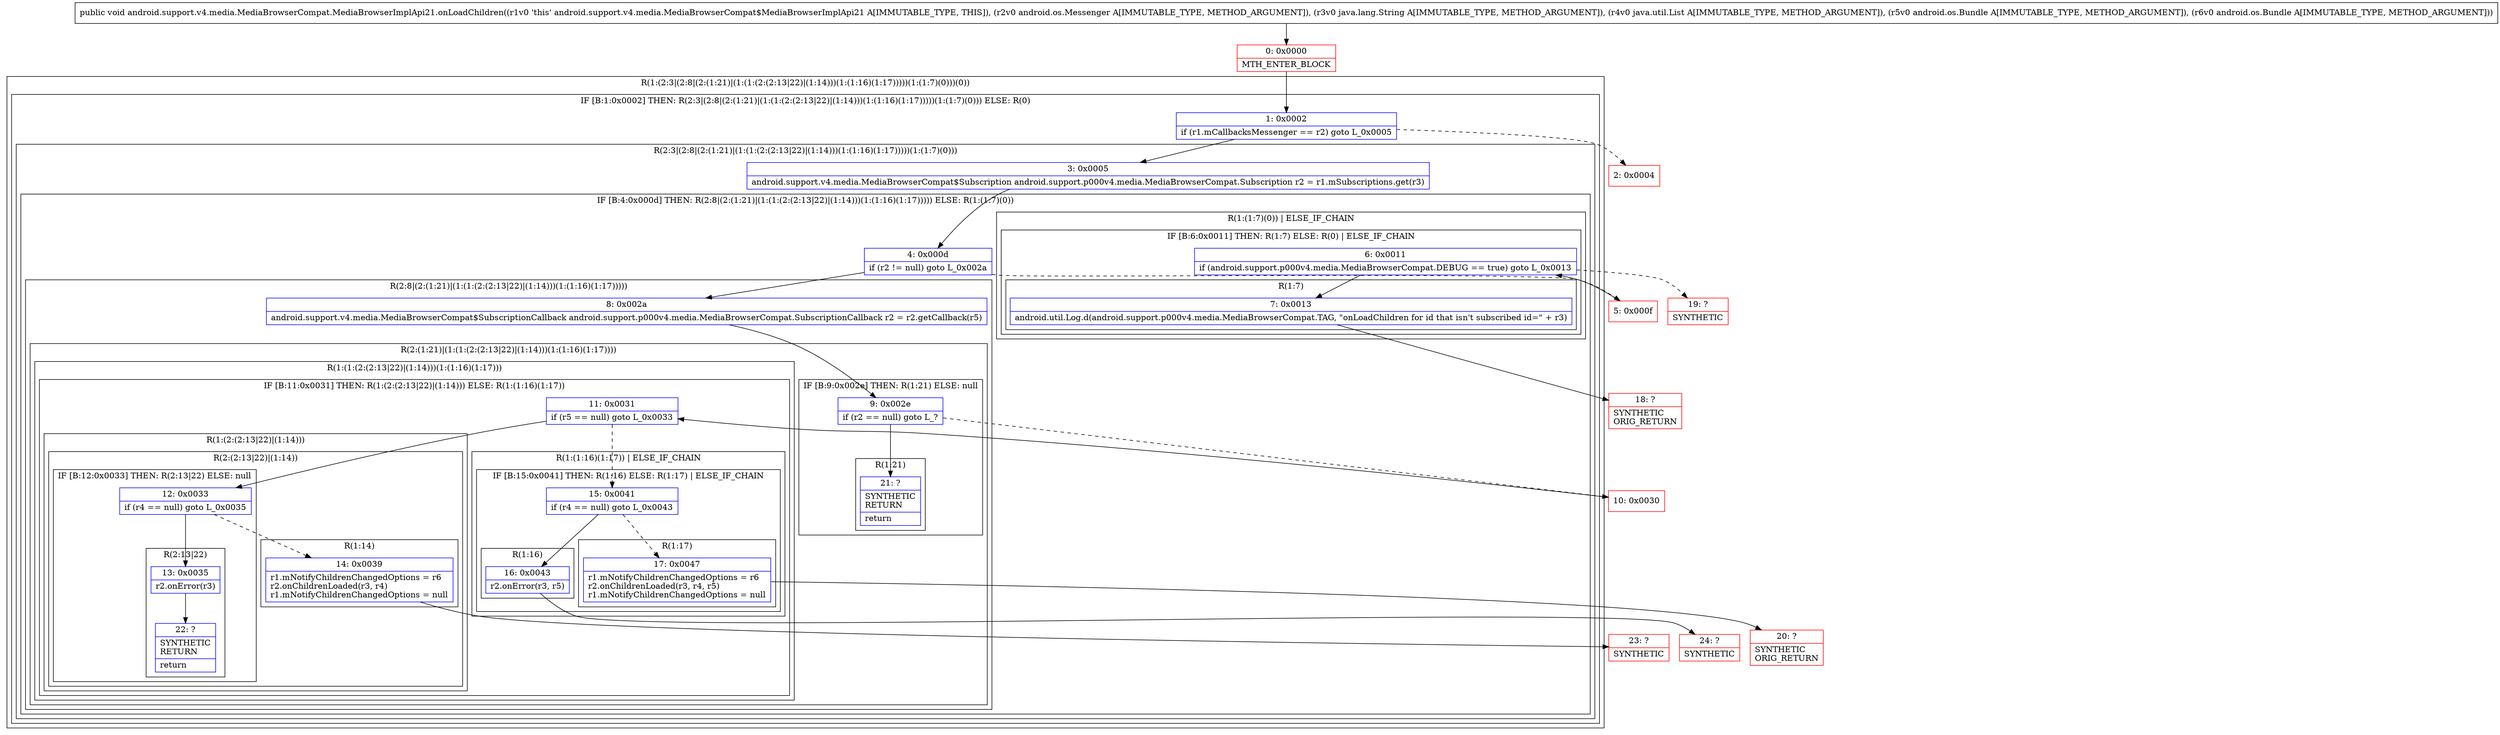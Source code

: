 digraph "CFG forandroid.support.v4.media.MediaBrowserCompat.MediaBrowserImplApi21.onLoadChildren(Landroid\/os\/Messenger;Ljava\/lang\/String;Ljava\/util\/List;Landroid\/os\/Bundle;Landroid\/os\/Bundle;)V" {
subgraph cluster_Region_1027773159 {
label = "R(1:(2:3|(2:8|(2:(1:21)|(1:(1:(2:(2:13|22)|(1:14)))(1:(1:16)(1:17)))))(1:(1:7)(0)))(0))";
node [shape=record,color=blue];
subgraph cluster_IfRegion_1365100560 {
label = "IF [B:1:0x0002] THEN: R(2:3|(2:8|(2:(1:21)|(1:(1:(2:(2:13|22)|(1:14)))(1:(1:16)(1:17)))))(1:(1:7)(0))) ELSE: R(0)";
node [shape=record,color=blue];
Node_1 [shape=record,label="{1\:\ 0x0002|if (r1.mCallbacksMessenger == r2) goto L_0x0005\l}"];
subgraph cluster_Region_1802713085 {
label = "R(2:3|(2:8|(2:(1:21)|(1:(1:(2:(2:13|22)|(1:14)))(1:(1:16)(1:17)))))(1:(1:7)(0)))";
node [shape=record,color=blue];
Node_3 [shape=record,label="{3\:\ 0x0005|android.support.v4.media.MediaBrowserCompat$Subscription android.support.p000v4.media.MediaBrowserCompat.Subscription r2 = r1.mSubscriptions.get(r3)\l}"];
subgraph cluster_IfRegion_1221358826 {
label = "IF [B:4:0x000d] THEN: R(2:8|(2:(1:21)|(1:(1:(2:(2:13|22)|(1:14)))(1:(1:16)(1:17))))) ELSE: R(1:(1:7)(0))";
node [shape=record,color=blue];
Node_4 [shape=record,label="{4\:\ 0x000d|if (r2 != null) goto L_0x002a\l}"];
subgraph cluster_Region_70032210 {
label = "R(2:8|(2:(1:21)|(1:(1:(2:(2:13|22)|(1:14)))(1:(1:16)(1:17)))))";
node [shape=record,color=blue];
Node_8 [shape=record,label="{8\:\ 0x002a|android.support.v4.media.MediaBrowserCompat$SubscriptionCallback android.support.p000v4.media.MediaBrowserCompat.SubscriptionCallback r2 = r2.getCallback(r5)\l}"];
subgraph cluster_Region_209228967 {
label = "R(2:(1:21)|(1:(1:(2:(2:13|22)|(1:14)))(1:(1:16)(1:17))))";
node [shape=record,color=blue];
subgraph cluster_IfRegion_758001339 {
label = "IF [B:9:0x002e] THEN: R(1:21) ELSE: null";
node [shape=record,color=blue];
Node_9 [shape=record,label="{9\:\ 0x002e|if (r2 == null) goto L_?\l}"];
subgraph cluster_Region_1104139037 {
label = "R(1:21)";
node [shape=record,color=blue];
Node_21 [shape=record,label="{21\:\ ?|SYNTHETIC\lRETURN\l|return\l}"];
}
}
subgraph cluster_Region_1748214889 {
label = "R(1:(1:(2:(2:13|22)|(1:14)))(1:(1:16)(1:17)))";
node [shape=record,color=blue];
subgraph cluster_IfRegion_1460796471 {
label = "IF [B:11:0x0031] THEN: R(1:(2:(2:13|22)|(1:14))) ELSE: R(1:(1:16)(1:17))";
node [shape=record,color=blue];
Node_11 [shape=record,label="{11\:\ 0x0031|if (r5 == null) goto L_0x0033\l}"];
subgraph cluster_Region_528779230 {
label = "R(1:(2:(2:13|22)|(1:14)))";
node [shape=record,color=blue];
subgraph cluster_Region_552396808 {
label = "R(2:(2:13|22)|(1:14))";
node [shape=record,color=blue];
subgraph cluster_IfRegion_1426657424 {
label = "IF [B:12:0x0033] THEN: R(2:13|22) ELSE: null";
node [shape=record,color=blue];
Node_12 [shape=record,label="{12\:\ 0x0033|if (r4 == null) goto L_0x0035\l}"];
subgraph cluster_Region_1594894396 {
label = "R(2:13|22)";
node [shape=record,color=blue];
Node_13 [shape=record,label="{13\:\ 0x0035|r2.onError(r3)\l}"];
Node_22 [shape=record,label="{22\:\ ?|SYNTHETIC\lRETURN\l|return\l}"];
}
}
subgraph cluster_Region_1959816208 {
label = "R(1:14)";
node [shape=record,color=blue];
Node_14 [shape=record,label="{14\:\ 0x0039|r1.mNotifyChildrenChangedOptions = r6\lr2.onChildrenLoaded(r3, r4)\lr1.mNotifyChildrenChangedOptions = null\l}"];
}
}
}
subgraph cluster_Region_220315202 {
label = "R(1:(1:16)(1:17)) | ELSE_IF_CHAIN\l";
node [shape=record,color=blue];
subgraph cluster_IfRegion_916484687 {
label = "IF [B:15:0x0041] THEN: R(1:16) ELSE: R(1:17) | ELSE_IF_CHAIN\l";
node [shape=record,color=blue];
Node_15 [shape=record,label="{15\:\ 0x0041|if (r4 == null) goto L_0x0043\l}"];
subgraph cluster_Region_340168659 {
label = "R(1:16)";
node [shape=record,color=blue];
Node_16 [shape=record,label="{16\:\ 0x0043|r2.onError(r3, r5)\l}"];
}
subgraph cluster_Region_1220620310 {
label = "R(1:17)";
node [shape=record,color=blue];
Node_17 [shape=record,label="{17\:\ 0x0047|r1.mNotifyChildrenChangedOptions = r6\lr2.onChildrenLoaded(r3, r4, r5)\lr1.mNotifyChildrenChangedOptions = null\l}"];
}
}
}
}
}
}
}
subgraph cluster_Region_1900769339 {
label = "R(1:(1:7)(0)) | ELSE_IF_CHAIN\l";
node [shape=record,color=blue];
subgraph cluster_IfRegion_1817928466 {
label = "IF [B:6:0x0011] THEN: R(1:7) ELSE: R(0) | ELSE_IF_CHAIN\l";
node [shape=record,color=blue];
Node_6 [shape=record,label="{6\:\ 0x0011|if (android.support.p000v4.media.MediaBrowserCompat.DEBUG == true) goto L_0x0013\l}"];
subgraph cluster_Region_1820853109 {
label = "R(1:7)";
node [shape=record,color=blue];
Node_7 [shape=record,label="{7\:\ 0x0013|android.util.Log.d(android.support.p000v4.media.MediaBrowserCompat.TAG, \"onLoadChildren for id that isn't subscribed id=\" + r3)\l}"];
}
subgraph cluster_Region_1502553761 {
label = "R(0)";
node [shape=record,color=blue];
}
}
}
}
}
subgraph cluster_Region_1936678659 {
label = "R(0)";
node [shape=record,color=blue];
}
}
}
Node_0 [shape=record,color=red,label="{0\:\ 0x0000|MTH_ENTER_BLOCK\l}"];
Node_2 [shape=record,color=red,label="{2\:\ 0x0004}"];
Node_5 [shape=record,color=red,label="{5\:\ 0x000f}"];
Node_10 [shape=record,color=red,label="{10\:\ 0x0030}"];
Node_18 [shape=record,color=red,label="{18\:\ ?|SYNTHETIC\lORIG_RETURN\l}"];
Node_19 [shape=record,color=red,label="{19\:\ ?|SYNTHETIC\l}"];
Node_20 [shape=record,color=red,label="{20\:\ ?|SYNTHETIC\lORIG_RETURN\l}"];
Node_23 [shape=record,color=red,label="{23\:\ ?|SYNTHETIC\l}"];
Node_24 [shape=record,color=red,label="{24\:\ ?|SYNTHETIC\l}"];
MethodNode[shape=record,label="{public void android.support.v4.media.MediaBrowserCompat.MediaBrowserImplApi21.onLoadChildren((r1v0 'this' android.support.v4.media.MediaBrowserCompat$MediaBrowserImplApi21 A[IMMUTABLE_TYPE, THIS]), (r2v0 android.os.Messenger A[IMMUTABLE_TYPE, METHOD_ARGUMENT]), (r3v0 java.lang.String A[IMMUTABLE_TYPE, METHOD_ARGUMENT]), (r4v0 java.util.List A[IMMUTABLE_TYPE, METHOD_ARGUMENT]), (r5v0 android.os.Bundle A[IMMUTABLE_TYPE, METHOD_ARGUMENT]), (r6v0 android.os.Bundle A[IMMUTABLE_TYPE, METHOD_ARGUMENT])) }"];
MethodNode -> Node_0;
Node_1 -> Node_2[style=dashed];
Node_1 -> Node_3;
Node_3 -> Node_4;
Node_4 -> Node_5[style=dashed];
Node_4 -> Node_8;
Node_8 -> Node_9;
Node_9 -> Node_10[style=dashed];
Node_9 -> Node_21;
Node_11 -> Node_12;
Node_11 -> Node_15[style=dashed];
Node_12 -> Node_13;
Node_12 -> Node_14[style=dashed];
Node_13 -> Node_22;
Node_14 -> Node_23;
Node_15 -> Node_16;
Node_15 -> Node_17[style=dashed];
Node_16 -> Node_24;
Node_17 -> Node_20;
Node_6 -> Node_7;
Node_6 -> Node_19[style=dashed];
Node_7 -> Node_18;
Node_0 -> Node_1;
Node_5 -> Node_6;
Node_10 -> Node_11;
}

